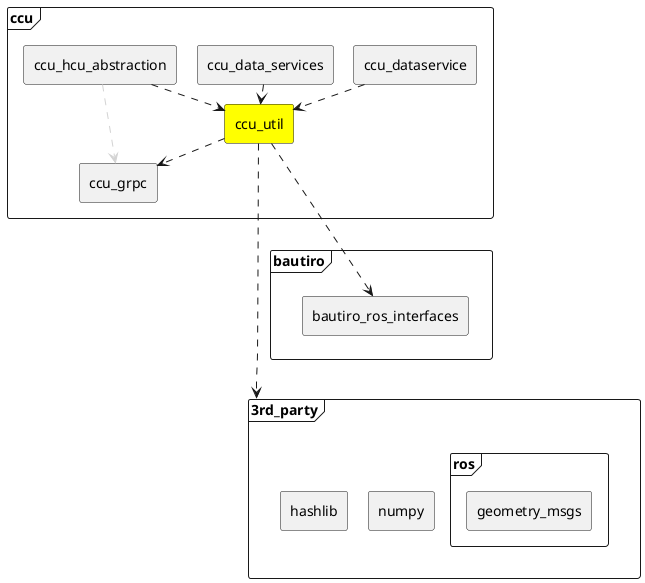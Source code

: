 @startuml ccu_util_dependencies

'left to right direction
skinparam Nodesep 20
skinparam Ranksep 20



frame bautiro {
    rectangle bautiro_ros_interfaces
}
frame ccu {
    rectangle ccu_dataservice
    rectangle ccu_data_services
    rectangle ccu_hcu_abstraction

    rectangle ccu_util #Yellow

    ccu_hcu_abstraction ..> ccu_util
    ccu_data_services ..> ccu_util
    ccu_dataservice ..> ccu_util

    rectangle ccu_grpc
    ccu_util ..> ccu_grpc
    ccu_hcu_abstraction ..> ccu_grpc #LightGray
}
frame 3rd_party{
    rectangle numpy
    rectangle hashlib
    frame ros {
        rectangle geometry_msgs
    }
}

ccu_util ...> bautiro_ros_interfaces
ccu_util ....> 3rd_party
bautiro -[hidden]- 3rd_party
bautiro -[hidden]left- 3rd_party


@enduml
